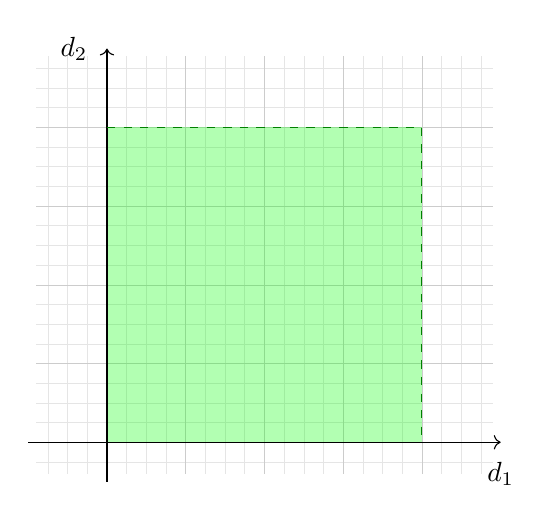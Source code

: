 \begin{tikzpicture}
	\coordinate (axis) at (0,0);
	\node at (0,5) [label={180:$d_2$}] {};
	\node at (5,0) [label={-90:$d_1$}] {};
	\draw [step=0.25,draw=black!10!white,very thin] (-0.9,-0.4) grid (4.9,4.9);
	\draw [step=1,draw=black!20!white,very thin] (-0.9,-0.4) grid (4.9,4.9);
	\fill [fill=green,opacity=0.3] (0,0) -- (0,4) -- (4,4) -- (4,0) -- cycle;
	\draw [->] (axis) ++(0,-0.5) -- (0,5);
	\draw [->] (axis) ++(-1,0) -- (5,0);
	\draw [dashed,color={green!50!black}] (axis) (0,4) -- (4,4) -- (4,0);
\end{tikzpicture}
